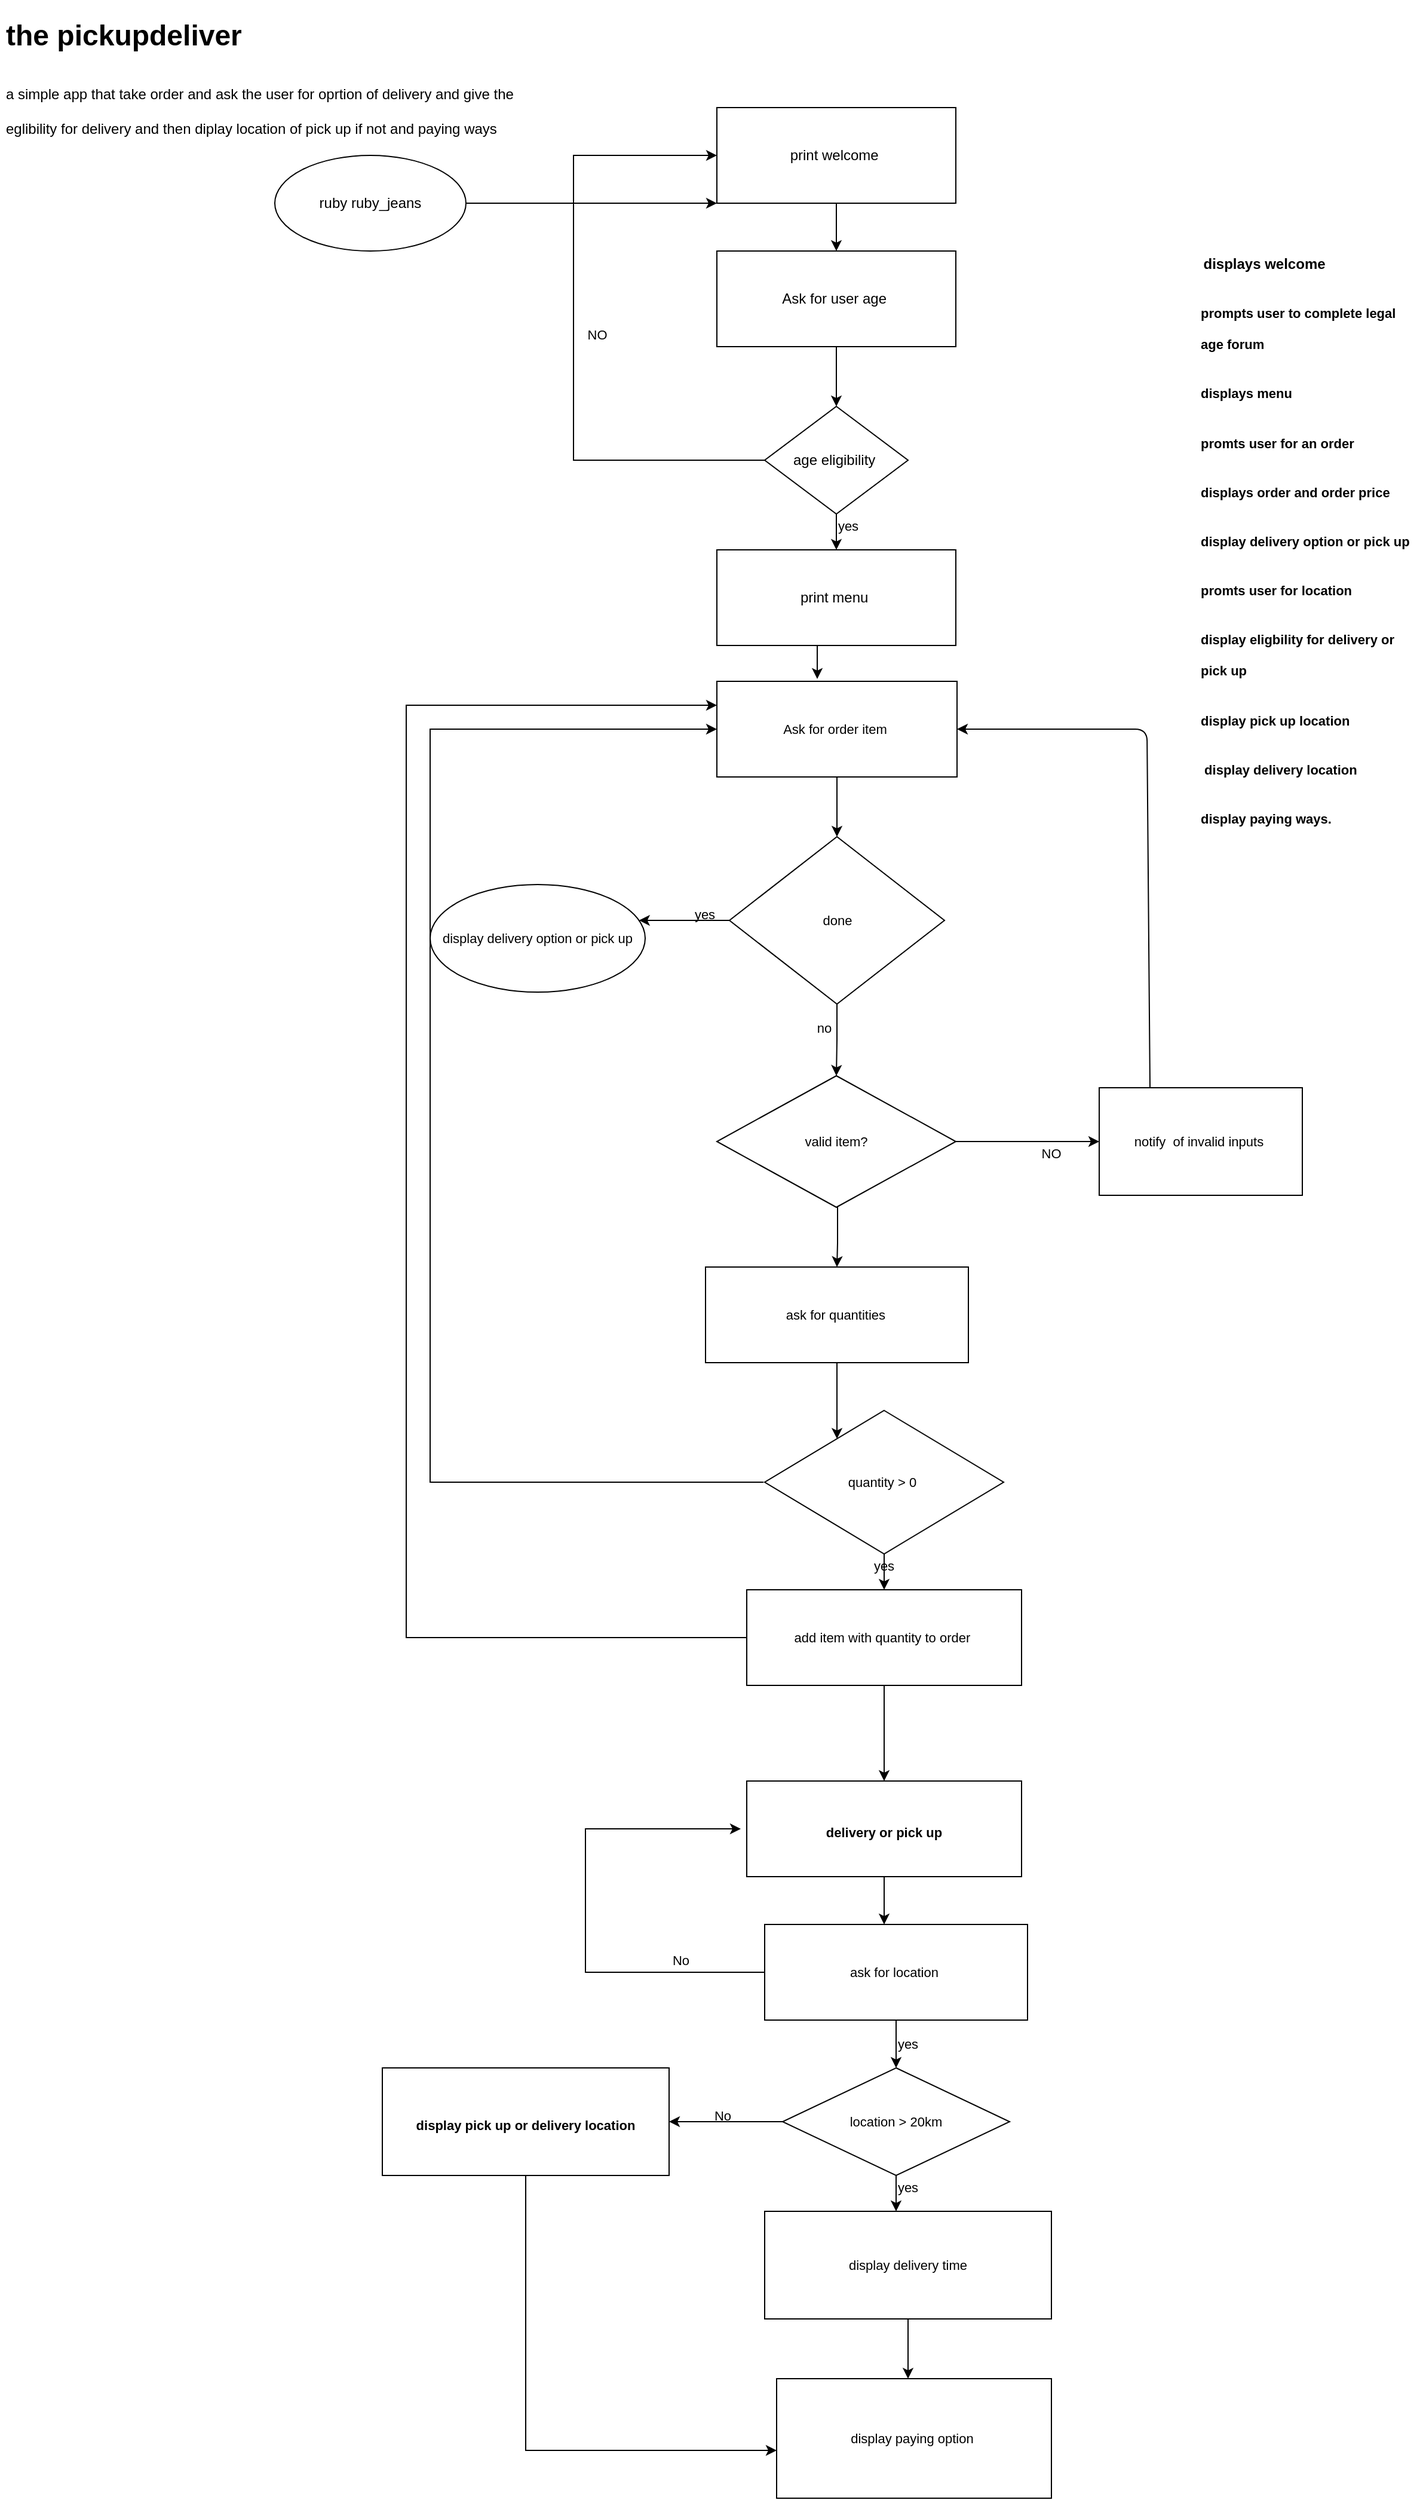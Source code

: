 <mxfile version="14.5.8" type="github">
  <diagram id="Q7RnT7Tq2QIqs8zPXzMK" name="Page-1">
    <mxGraphModel dx="2440" dy="1761" grid="1" gridSize="10" guides="1" tooltips="1" connect="1" arrows="1" fold="1" page="1" pageScale="1" pageWidth="850" pageHeight="1100" math="0" shadow="0">
      <root>
        <mxCell id="0" />
        <mxCell id="1" parent="0" />
        <mxCell id="2WRKa7Np__8dcBDP_joP-4" value="&lt;h1&gt;the pickupdeliver&lt;/h1&gt;&lt;h1&gt;&lt;span style=&quot;font-size: 12px ; font-weight: normal&quot;&gt;a simple app that take order and ask the user for oprtion of delivery and give the eglibility for delivery and then diplay location of pick up if not and paying ways&amp;nbsp;&lt;/span&gt;&lt;br&gt;&lt;/h1&gt;" style="text;html=1;strokeColor=none;fillColor=none;spacing=5;spacingTop=-20;whiteSpace=wrap;overflow=hidden;rounded=0;" vertex="1" parent="1">
          <mxGeometry x="-440" y="-160" width="440" height="160" as="geometry" />
        </mxCell>
        <mxCell id="2WRKa7Np__8dcBDP_joP-5" value="ruby ruby_jeans" style="ellipse;whiteSpace=wrap;html=1;" vertex="1" parent="1">
          <mxGeometry x="-210" y="-40" width="160" height="80" as="geometry" />
        </mxCell>
        <mxCell id="2WRKa7Np__8dcBDP_joP-56" value="" style="edgeStyle=orthogonalEdgeStyle;rounded=0;orthogonalLoop=1;jettySize=auto;html=1;fontSize=11;" edge="1" parent="1" source="2WRKa7Np__8dcBDP_joP-8" target="2WRKa7Np__8dcBDP_joP-55">
          <mxGeometry relative="1" as="geometry" />
        </mxCell>
        <mxCell id="2WRKa7Np__8dcBDP_joP-8" value="print welcome&amp;nbsp;" style="rounded=0;whiteSpace=wrap;html=1;" vertex="1" parent="1">
          <mxGeometry x="160" y="-80" width="200" height="80" as="geometry" />
        </mxCell>
        <mxCell id="2WRKa7Np__8dcBDP_joP-9" value="" style="endArrow=classic;html=1;exitX=1;exitY=0.5;exitDx=0;exitDy=0;entryX=0;entryY=1;entryDx=0;entryDy=0;" edge="1" parent="1" source="2WRKa7Np__8dcBDP_joP-5" target="2WRKa7Np__8dcBDP_joP-8">
          <mxGeometry width="50" height="50" relative="1" as="geometry">
            <mxPoint x="400" y="360" as="sourcePoint" />
            <mxPoint x="450" y="310" as="targetPoint" />
          </mxGeometry>
        </mxCell>
        <mxCell id="2WRKa7Np__8dcBDP_joP-11" value="print menu&amp;nbsp;" style="rounded=0;whiteSpace=wrap;html=1;" vertex="1" parent="1">
          <mxGeometry x="160" y="290" width="200" height="80" as="geometry" />
        </mxCell>
        <mxCell id="2WRKa7Np__8dcBDP_joP-10" value="&lt;h1&gt;&lt;font style=&quot;font-size: 8px&quot;&gt;&amp;nbsp;&lt;/font&gt;&lt;font style=&quot;font-size: 12px&quot;&gt;displays welcome&amp;nbsp;&lt;/font&gt;&lt;/h1&gt;&lt;h1&gt;&lt;font style=&quot;font-size: 11px&quot;&gt;prompts user to complete legal age forum&amp;nbsp;&lt;/font&gt;&lt;/h1&gt;&lt;h1&gt;&lt;font style=&quot;font-size: 11px&quot;&gt;displays menu&lt;/font&gt;&lt;/h1&gt;&lt;h1&gt;&lt;font style=&quot;font-size: 11px&quot;&gt;promts user for an order&lt;/font&gt;&lt;/h1&gt;&lt;h1&gt;&lt;font style=&quot;font-size: 11px&quot;&gt;displays order and order price&lt;/font&gt;&lt;/h1&gt;&lt;h1&gt;&lt;font style=&quot;font-size: 11px&quot;&gt;display delivery option or pick up&lt;/font&gt;&lt;/h1&gt;&lt;h1&gt;&lt;font style=&quot;font-size: 11px&quot;&gt;promts user for location&amp;nbsp;&lt;/font&gt;&lt;/h1&gt;&lt;h1&gt;&lt;font style=&quot;font-size: 11px&quot;&gt;display eligbility for delivery or pick up&lt;/font&gt;&lt;/h1&gt;&lt;h1&gt;&lt;font style=&quot;font-size: 11px&quot;&gt;display pick up location&lt;/font&gt;&lt;/h1&gt;&lt;h1&gt;&lt;font style=&quot;font-size: 11px&quot;&gt;&amp;nbsp;display delivery location&lt;/font&gt;&lt;/h1&gt;&lt;h1&gt;&lt;font style=&quot;font-size: 11px&quot;&gt;display paying ways.&lt;/font&gt;&lt;/h1&gt;&lt;div&gt;&lt;br&gt;&lt;/div&gt;" style="text;html=1;strokeColor=none;fillColor=none;spacing=5;spacingTop=-20;whiteSpace=wrap;overflow=hidden;rounded=0;fontSize=11;" vertex="1" parent="1">
          <mxGeometry x="560" y="30" width="190" height="500" as="geometry" />
        </mxCell>
        <mxCell id="2WRKa7Np__8dcBDP_joP-15" value="" style="edgeStyle=orthogonalEdgeStyle;rounded=0;orthogonalLoop=1;jettySize=auto;html=1;fontSize=11;exitX=0.5;exitY=1;exitDx=0;exitDy=0;" edge="1" parent="1" source="2WRKa7Np__8dcBDP_joP-21" target="2WRKa7Np__8dcBDP_joP-14">
          <mxGeometry relative="1" as="geometry">
            <mxPoint x="299" y="680" as="sourcePoint" />
            <Array as="points" />
          </mxGeometry>
        </mxCell>
        <mxCell id="2WRKa7Np__8dcBDP_joP-22" value="" style="edgeStyle=orthogonalEdgeStyle;rounded=0;orthogonalLoop=1;jettySize=auto;html=1;fontSize=11;" edge="1" parent="1" source="2WRKa7Np__8dcBDP_joP-13" target="2WRKa7Np__8dcBDP_joP-21">
          <mxGeometry relative="1" as="geometry" />
        </mxCell>
        <mxCell id="2WRKa7Np__8dcBDP_joP-13" value="Ask for order item&amp;nbsp;" style="rounded=0;whiteSpace=wrap;html=1;fontSize=11;" vertex="1" parent="1">
          <mxGeometry x="160" y="400" width="201" height="80" as="geometry" />
        </mxCell>
        <mxCell id="2WRKa7Np__8dcBDP_joP-34" value="" style="edgeStyle=orthogonalEdgeStyle;rounded=0;orthogonalLoop=1;jettySize=auto;html=1;fontSize=11;entryX=0.5;entryY=0;entryDx=0;entryDy=0;" edge="1" parent="1" source="2WRKa7Np__8dcBDP_joP-14" target="2WRKa7Np__8dcBDP_joP-33">
          <mxGeometry relative="1" as="geometry">
            <Array as="points">
              <mxPoint x="261" y="870" />
              <mxPoint x="261" y="870" />
            </Array>
          </mxGeometry>
        </mxCell>
        <mxCell id="2WRKa7Np__8dcBDP_joP-14" value="valid item?" style="rhombus;whiteSpace=wrap;html=1;rounded=0;fontSize=11;" vertex="1" parent="1">
          <mxGeometry x="160" y="730" width="200" height="110" as="geometry" />
        </mxCell>
        <mxCell id="2WRKa7Np__8dcBDP_joP-17" value="notify&amp;nbsp; of invalid inputs&amp;nbsp;" style="whiteSpace=wrap;html=1;rounded=0;fontSize=11;" vertex="1" parent="1">
          <mxGeometry x="480" y="740" width="170" height="90" as="geometry" />
        </mxCell>
        <mxCell id="2WRKa7Np__8dcBDP_joP-19" value="" style="endArrow=classic;html=1;fontSize=11;entryX=0;entryY=0.5;entryDx=0;entryDy=0;exitX=1;exitY=0.5;exitDx=0;exitDy=0;" edge="1" parent="1" source="2WRKa7Np__8dcBDP_joP-14" target="2WRKa7Np__8dcBDP_joP-17">
          <mxGeometry width="50" height="50" relative="1" as="geometry">
            <mxPoint x="399" y="575" as="sourcePoint" />
            <mxPoint x="449" y="525" as="targetPoint" />
          </mxGeometry>
        </mxCell>
        <mxCell id="2WRKa7Np__8dcBDP_joP-20" value="" style="endArrow=classic;html=1;fontSize=11;entryX=1;entryY=0.5;entryDx=0;entryDy=0;exitX=0.25;exitY=0;exitDx=0;exitDy=0;" edge="1" parent="1" source="2WRKa7Np__8dcBDP_joP-17" target="2WRKa7Np__8dcBDP_joP-13">
          <mxGeometry width="50" height="50" relative="1" as="geometry">
            <mxPoint x="460" y="570" as="sourcePoint" />
            <mxPoint x="559" y="440" as="targetPoint" />
            <Array as="points">
              <mxPoint x="520" y="440" />
            </Array>
          </mxGeometry>
        </mxCell>
        <mxCell id="2WRKa7Np__8dcBDP_joP-31" value="" style="edgeStyle=orthogonalEdgeStyle;rounded=0;orthogonalLoop=1;jettySize=auto;html=1;fontSize=11;exitX=0;exitY=0.5;exitDx=0;exitDy=0;" edge="1" parent="1" source="2WRKa7Np__8dcBDP_joP-21" target="2WRKa7Np__8dcBDP_joP-30">
          <mxGeometry relative="1" as="geometry">
            <Array as="points">
              <mxPoint x="130" y="600" />
              <mxPoint x="130" y="600" />
            </Array>
          </mxGeometry>
        </mxCell>
        <mxCell id="2WRKa7Np__8dcBDP_joP-21" value="done" style="rhombus;whiteSpace=wrap;html=1;rounded=0;fontSize=11;" vertex="1" parent="1">
          <mxGeometry x="170.5" y="530" width="180" height="140" as="geometry" />
        </mxCell>
        <mxCell id="2WRKa7Np__8dcBDP_joP-24" value="no" style="text;html=1;strokeColor=none;fillColor=none;align=center;verticalAlign=middle;whiteSpace=wrap;rounded=0;fontSize=11;" vertex="1" parent="1">
          <mxGeometry x="230" y="680" width="40" height="20" as="geometry" />
        </mxCell>
        <mxCell id="2WRKa7Np__8dcBDP_joP-27" value="NO" style="text;html=1;strokeColor=none;fillColor=none;align=center;verticalAlign=middle;whiteSpace=wrap;rounded=0;fontSize=11;" vertex="1" parent="1">
          <mxGeometry x="420" y="785" width="40" height="20" as="geometry" />
        </mxCell>
        <mxCell id="2WRKa7Np__8dcBDP_joP-30" value="display delivery option or pick up" style="ellipse;whiteSpace=wrap;html=1;rounded=0;fontSize=11;" vertex="1" parent="1">
          <mxGeometry x="-80" y="570" width="180" height="90" as="geometry" />
        </mxCell>
        <mxCell id="2WRKa7Np__8dcBDP_joP-32" value="yes" style="text;html=1;strokeColor=none;fillColor=none;align=center;verticalAlign=middle;whiteSpace=wrap;rounded=0;fontSize=11;" vertex="1" parent="1">
          <mxGeometry x="140" y="590" width="20" height="10" as="geometry" />
        </mxCell>
        <mxCell id="2WRKa7Np__8dcBDP_joP-42" value="" style="edgeStyle=orthogonalEdgeStyle;rounded=0;orthogonalLoop=1;jettySize=auto;html=1;fontSize=11;" edge="1" parent="1" source="2WRKa7Np__8dcBDP_joP-33" target="2WRKa7Np__8dcBDP_joP-41">
          <mxGeometry relative="1" as="geometry">
            <Array as="points">
              <mxPoint x="300" y="970" />
              <mxPoint x="300" y="970" />
            </Array>
          </mxGeometry>
        </mxCell>
        <mxCell id="2WRKa7Np__8dcBDP_joP-33" value="ask for quantities&amp;nbsp;" style="whiteSpace=wrap;html=1;rounded=0;fontSize=11;" vertex="1" parent="1">
          <mxGeometry x="150.5" y="890" width="220" height="80" as="geometry" />
        </mxCell>
        <mxCell id="2WRKa7Np__8dcBDP_joP-39" value="" style="endArrow=classic;html=1;fontSize=11;entryX=0.418;entryY=-0.025;entryDx=0;entryDy=0;entryPerimeter=0;" edge="1" parent="1" target="2WRKa7Np__8dcBDP_joP-13">
          <mxGeometry width="50" height="50" relative="1" as="geometry">
            <mxPoint x="244" y="370" as="sourcePoint" />
            <mxPoint x="570" y="380" as="targetPoint" />
            <Array as="points" />
          </mxGeometry>
        </mxCell>
        <mxCell id="2WRKa7Np__8dcBDP_joP-44" value="" style="edgeStyle=orthogonalEdgeStyle;rounded=0;orthogonalLoop=1;jettySize=auto;html=1;fontSize=11;" edge="1" parent="1" source="2WRKa7Np__8dcBDP_joP-41" target="2WRKa7Np__8dcBDP_joP-43">
          <mxGeometry relative="1" as="geometry" />
        </mxCell>
        <mxCell id="2WRKa7Np__8dcBDP_joP-48" style="edgeStyle=orthogonalEdgeStyle;rounded=0;orthogonalLoop=1;jettySize=auto;html=1;entryX=0;entryY=0.5;entryDx=0;entryDy=0;fontSize=11;" edge="1" parent="1" target="2WRKa7Np__8dcBDP_joP-13">
          <mxGeometry relative="1" as="geometry">
            <mxPoint x="199" y="1070" as="sourcePoint" />
            <Array as="points">
              <mxPoint x="-80" y="1070" />
              <mxPoint x="-80" y="440" />
            </Array>
          </mxGeometry>
        </mxCell>
        <mxCell id="2WRKa7Np__8dcBDP_joP-41" value="quantity &amp;gt; 0&amp;nbsp;" style="rhombus;whiteSpace=wrap;html=1;rounded=0;fontSize=11;" vertex="1" parent="1">
          <mxGeometry x="200" y="1010" width="200" height="120" as="geometry" />
        </mxCell>
        <mxCell id="2WRKa7Np__8dcBDP_joP-46" style="edgeStyle=orthogonalEdgeStyle;rounded=0;orthogonalLoop=1;jettySize=auto;html=1;fontSize=11;entryX=0;entryY=0.25;entryDx=0;entryDy=0;" edge="1" parent="1" source="2WRKa7Np__8dcBDP_joP-43" target="2WRKa7Np__8dcBDP_joP-13">
          <mxGeometry relative="1" as="geometry">
            <mxPoint x="-100" y="410" as="targetPoint" />
            <Array as="points">
              <mxPoint x="-100" y="1200" />
              <mxPoint x="-100" y="420" />
            </Array>
          </mxGeometry>
        </mxCell>
        <mxCell id="2WRKa7Np__8dcBDP_joP-64" value="" style="edgeStyle=orthogonalEdgeStyle;rounded=0;orthogonalLoop=1;jettySize=auto;html=1;fontSize=11;" edge="1" parent="1" source="2WRKa7Np__8dcBDP_joP-43" target="2WRKa7Np__8dcBDP_joP-63">
          <mxGeometry relative="1" as="geometry" />
        </mxCell>
        <mxCell id="2WRKa7Np__8dcBDP_joP-43" value="add item with quantity to order&amp;nbsp;" style="whiteSpace=wrap;html=1;rounded=0;fontSize=11;" vertex="1" parent="1">
          <mxGeometry x="185" y="1160" width="230" height="80" as="geometry" />
        </mxCell>
        <mxCell id="2WRKa7Np__8dcBDP_joP-45" value="yes" style="text;html=1;strokeColor=none;fillColor=none;align=center;verticalAlign=middle;whiteSpace=wrap;rounded=0;fontSize=11;" vertex="1" parent="1">
          <mxGeometry x="280" y="1130" width="40" height="20" as="geometry" />
        </mxCell>
        <mxCell id="2WRKa7Np__8dcBDP_joP-58" value="" style="edgeStyle=orthogonalEdgeStyle;rounded=0;orthogonalLoop=1;jettySize=auto;html=1;fontSize=11;" edge="1" parent="1" source="2WRKa7Np__8dcBDP_joP-55" target="2WRKa7Np__8dcBDP_joP-57">
          <mxGeometry relative="1" as="geometry" />
        </mxCell>
        <mxCell id="2WRKa7Np__8dcBDP_joP-55" value="Ask for user age&amp;nbsp;" style="whiteSpace=wrap;html=1;rounded=0;" vertex="1" parent="1">
          <mxGeometry x="160" y="40" width="200" height="80" as="geometry" />
        </mxCell>
        <mxCell id="2WRKa7Np__8dcBDP_joP-59" value="" style="edgeStyle=orthogonalEdgeStyle;rounded=0;orthogonalLoop=1;jettySize=auto;html=1;fontSize=11;" edge="1" parent="1" source="2WRKa7Np__8dcBDP_joP-57" target="2WRKa7Np__8dcBDP_joP-11">
          <mxGeometry relative="1" as="geometry" />
        </mxCell>
        <mxCell id="2WRKa7Np__8dcBDP_joP-61" style="edgeStyle=orthogonalEdgeStyle;rounded=0;orthogonalLoop=1;jettySize=auto;html=1;fontSize=11;entryX=0;entryY=0.5;entryDx=0;entryDy=0;" edge="1" parent="1" source="2WRKa7Np__8dcBDP_joP-57" target="2WRKa7Np__8dcBDP_joP-8">
          <mxGeometry relative="1" as="geometry">
            <mxPoint x="120" y="-40" as="targetPoint" />
            <Array as="points">
              <mxPoint x="40" y="215" />
              <mxPoint x="40" y="-40" />
            </Array>
          </mxGeometry>
        </mxCell>
        <mxCell id="2WRKa7Np__8dcBDP_joP-57" value="age eligibility&amp;nbsp;" style="rhombus;whiteSpace=wrap;html=1;rounded=0;" vertex="1" parent="1">
          <mxGeometry x="200" y="170" width="120" height="90" as="geometry" />
        </mxCell>
        <mxCell id="2WRKa7Np__8dcBDP_joP-60" value="yes&lt;br&gt;" style="text;html=1;strokeColor=none;fillColor=none;align=center;verticalAlign=middle;whiteSpace=wrap;rounded=0;fontSize=11;" vertex="1" parent="1">
          <mxGeometry x="250" y="260" width="40" height="20" as="geometry" />
        </mxCell>
        <mxCell id="2WRKa7Np__8dcBDP_joP-62" value="NO" style="text;html=1;strokeColor=none;fillColor=none;align=center;verticalAlign=middle;whiteSpace=wrap;rounded=0;fontSize=11;" vertex="1" parent="1">
          <mxGeometry x="40" y="100" width="40" height="20" as="geometry" />
        </mxCell>
        <mxCell id="2WRKa7Np__8dcBDP_joP-68" value="" style="edgeStyle=orthogonalEdgeStyle;rounded=0;orthogonalLoop=1;jettySize=auto;html=1;fontSize=11;" edge="1" parent="1" source="2WRKa7Np__8dcBDP_joP-63">
          <mxGeometry relative="1" as="geometry">
            <mxPoint x="300" y="1440" as="targetPoint" />
          </mxGeometry>
        </mxCell>
        <mxCell id="2WRKa7Np__8dcBDP_joP-63" value="&lt;h1 style=&quot;text-align: left&quot;&gt;&lt;font style=&quot;font-size: 11px&quot;&gt;delivery or pick up&lt;/font&gt;&lt;/h1&gt;" style="whiteSpace=wrap;html=1;rounded=0;fontSize=11;" vertex="1" parent="1">
          <mxGeometry x="185" y="1320" width="230" height="80" as="geometry" />
        </mxCell>
        <mxCell id="2WRKa7Np__8dcBDP_joP-79" style="edgeStyle=orthogonalEdgeStyle;rounded=0;orthogonalLoop=1;jettySize=auto;html=1;entryX=0.5;entryY=0;entryDx=0;entryDy=0;fontSize=11;" edge="1" parent="1" source="2WRKa7Np__8dcBDP_joP-75" target="2WRKa7Np__8dcBDP_joP-76">
          <mxGeometry relative="1" as="geometry" />
        </mxCell>
        <mxCell id="2WRKa7Np__8dcBDP_joP-82" value="" style="edgeStyle=orthogonalEdgeStyle;rounded=0;orthogonalLoop=1;jettySize=auto;html=1;fontSize=11;" edge="1" parent="1" source="2WRKa7Np__8dcBDP_joP-75">
          <mxGeometry relative="1" as="geometry">
            <mxPoint x="180" y="1360" as="targetPoint" />
            <Array as="points">
              <mxPoint x="50" y="1480" />
              <mxPoint x="50" y="1360" />
            </Array>
          </mxGeometry>
        </mxCell>
        <mxCell id="2WRKa7Np__8dcBDP_joP-75" value="ask for location&amp;nbsp;" style="rounded=0;whiteSpace=wrap;html=1;fontSize=11;" vertex="1" parent="1">
          <mxGeometry x="200" y="1440" width="220" height="80" as="geometry" />
        </mxCell>
        <mxCell id="2WRKa7Np__8dcBDP_joP-78" value="" style="edgeStyle=orthogonalEdgeStyle;rounded=0;orthogonalLoop=1;jettySize=auto;html=1;fontSize=11;" edge="1" parent="1" source="2WRKa7Np__8dcBDP_joP-76">
          <mxGeometry relative="1" as="geometry">
            <mxPoint x="310" y="1680" as="targetPoint" />
          </mxGeometry>
        </mxCell>
        <mxCell id="2WRKa7Np__8dcBDP_joP-88" style="edgeStyle=orthogonalEdgeStyle;rounded=0;orthogonalLoop=1;jettySize=auto;html=1;fontSize=11;" edge="1" parent="1" source="2WRKa7Np__8dcBDP_joP-76" target="2WRKa7Np__8dcBDP_joP-84">
          <mxGeometry relative="1" as="geometry" />
        </mxCell>
        <mxCell id="2WRKa7Np__8dcBDP_joP-76" value="location &amp;gt; 20km" style="rhombus;whiteSpace=wrap;html=1;fontSize=11;" vertex="1" parent="1">
          <mxGeometry x="215" y="1560" width="190" height="90" as="geometry" />
        </mxCell>
        <mxCell id="2WRKa7Np__8dcBDP_joP-80" value="yes" style="text;html=1;strokeColor=none;fillColor=none;align=center;verticalAlign=middle;whiteSpace=wrap;rounded=0;fontSize=11;" vertex="1" parent="1">
          <mxGeometry x="300" y="1530" width="40" height="20" as="geometry" />
        </mxCell>
        <mxCell id="2WRKa7Np__8dcBDP_joP-83" value="No" style="text;html=1;strokeColor=none;fillColor=none;align=center;verticalAlign=middle;whiteSpace=wrap;rounded=0;fontSize=11;" vertex="1" parent="1">
          <mxGeometry x="110" y="1460" width="40" height="20" as="geometry" />
        </mxCell>
        <mxCell id="2WRKa7Np__8dcBDP_joP-92" style="edgeStyle=orthogonalEdgeStyle;rounded=0;orthogonalLoop=1;jettySize=auto;html=1;exitX=0.5;exitY=1;exitDx=0;exitDy=0;fontSize=11;" edge="1" parent="1" source="2WRKa7Np__8dcBDP_joP-84">
          <mxGeometry relative="1" as="geometry">
            <mxPoint x="210" y="1880" as="targetPoint" />
            <Array as="points">
              <mxPoint y="1840" />
              <mxPoint y="1840" />
            </Array>
          </mxGeometry>
        </mxCell>
        <mxCell id="2WRKa7Np__8dcBDP_joP-84" value="&lt;h1 style=&quot;text-align: left&quot;&gt;&lt;font style=&quot;font-size: 11px&quot;&gt;display pick up or delivery location&lt;/font&gt;&lt;/h1&gt;" style="rounded=0;whiteSpace=wrap;html=1;fontSize=11;" vertex="1" parent="1">
          <mxGeometry x="-120" y="1560" width="240" height="90" as="geometry" />
        </mxCell>
        <mxCell id="2WRKa7Np__8dcBDP_joP-86" value="yes" style="text;html=1;strokeColor=none;fillColor=none;align=center;verticalAlign=middle;whiteSpace=wrap;rounded=0;fontSize=11;" vertex="1" parent="1">
          <mxGeometry x="300" y="1650" width="40" height="20" as="geometry" />
        </mxCell>
        <mxCell id="2WRKa7Np__8dcBDP_joP-90" style="edgeStyle=orthogonalEdgeStyle;rounded=0;orthogonalLoop=1;jettySize=auto;html=1;exitX=0.5;exitY=1;exitDx=0;exitDy=0;fontSize=11;" edge="1" parent="1" source="2WRKa7Np__8dcBDP_joP-87">
          <mxGeometry relative="1" as="geometry">
            <mxPoint x="320" y="1820" as="targetPoint" />
          </mxGeometry>
        </mxCell>
        <mxCell id="2WRKa7Np__8dcBDP_joP-87" value="display delivery time" style="rounded=0;whiteSpace=wrap;html=1;fontSize=11;" vertex="1" parent="1">
          <mxGeometry x="200" y="1680" width="240" height="90" as="geometry" />
        </mxCell>
        <mxCell id="2WRKa7Np__8dcBDP_joP-89" value="display paying option&amp;nbsp;" style="rounded=0;whiteSpace=wrap;html=1;fontSize=11;" vertex="1" parent="1">
          <mxGeometry x="210" y="1820" width="230" height="100" as="geometry" />
        </mxCell>
        <mxCell id="2WRKa7Np__8dcBDP_joP-91" value="No" style="text;html=1;strokeColor=none;fillColor=none;align=center;verticalAlign=middle;whiteSpace=wrap;rounded=0;fontSize=11;" vertex="1" parent="1">
          <mxGeometry x="145" y="1590" width="40" height="20" as="geometry" />
        </mxCell>
      </root>
    </mxGraphModel>
  </diagram>
</mxfile>
